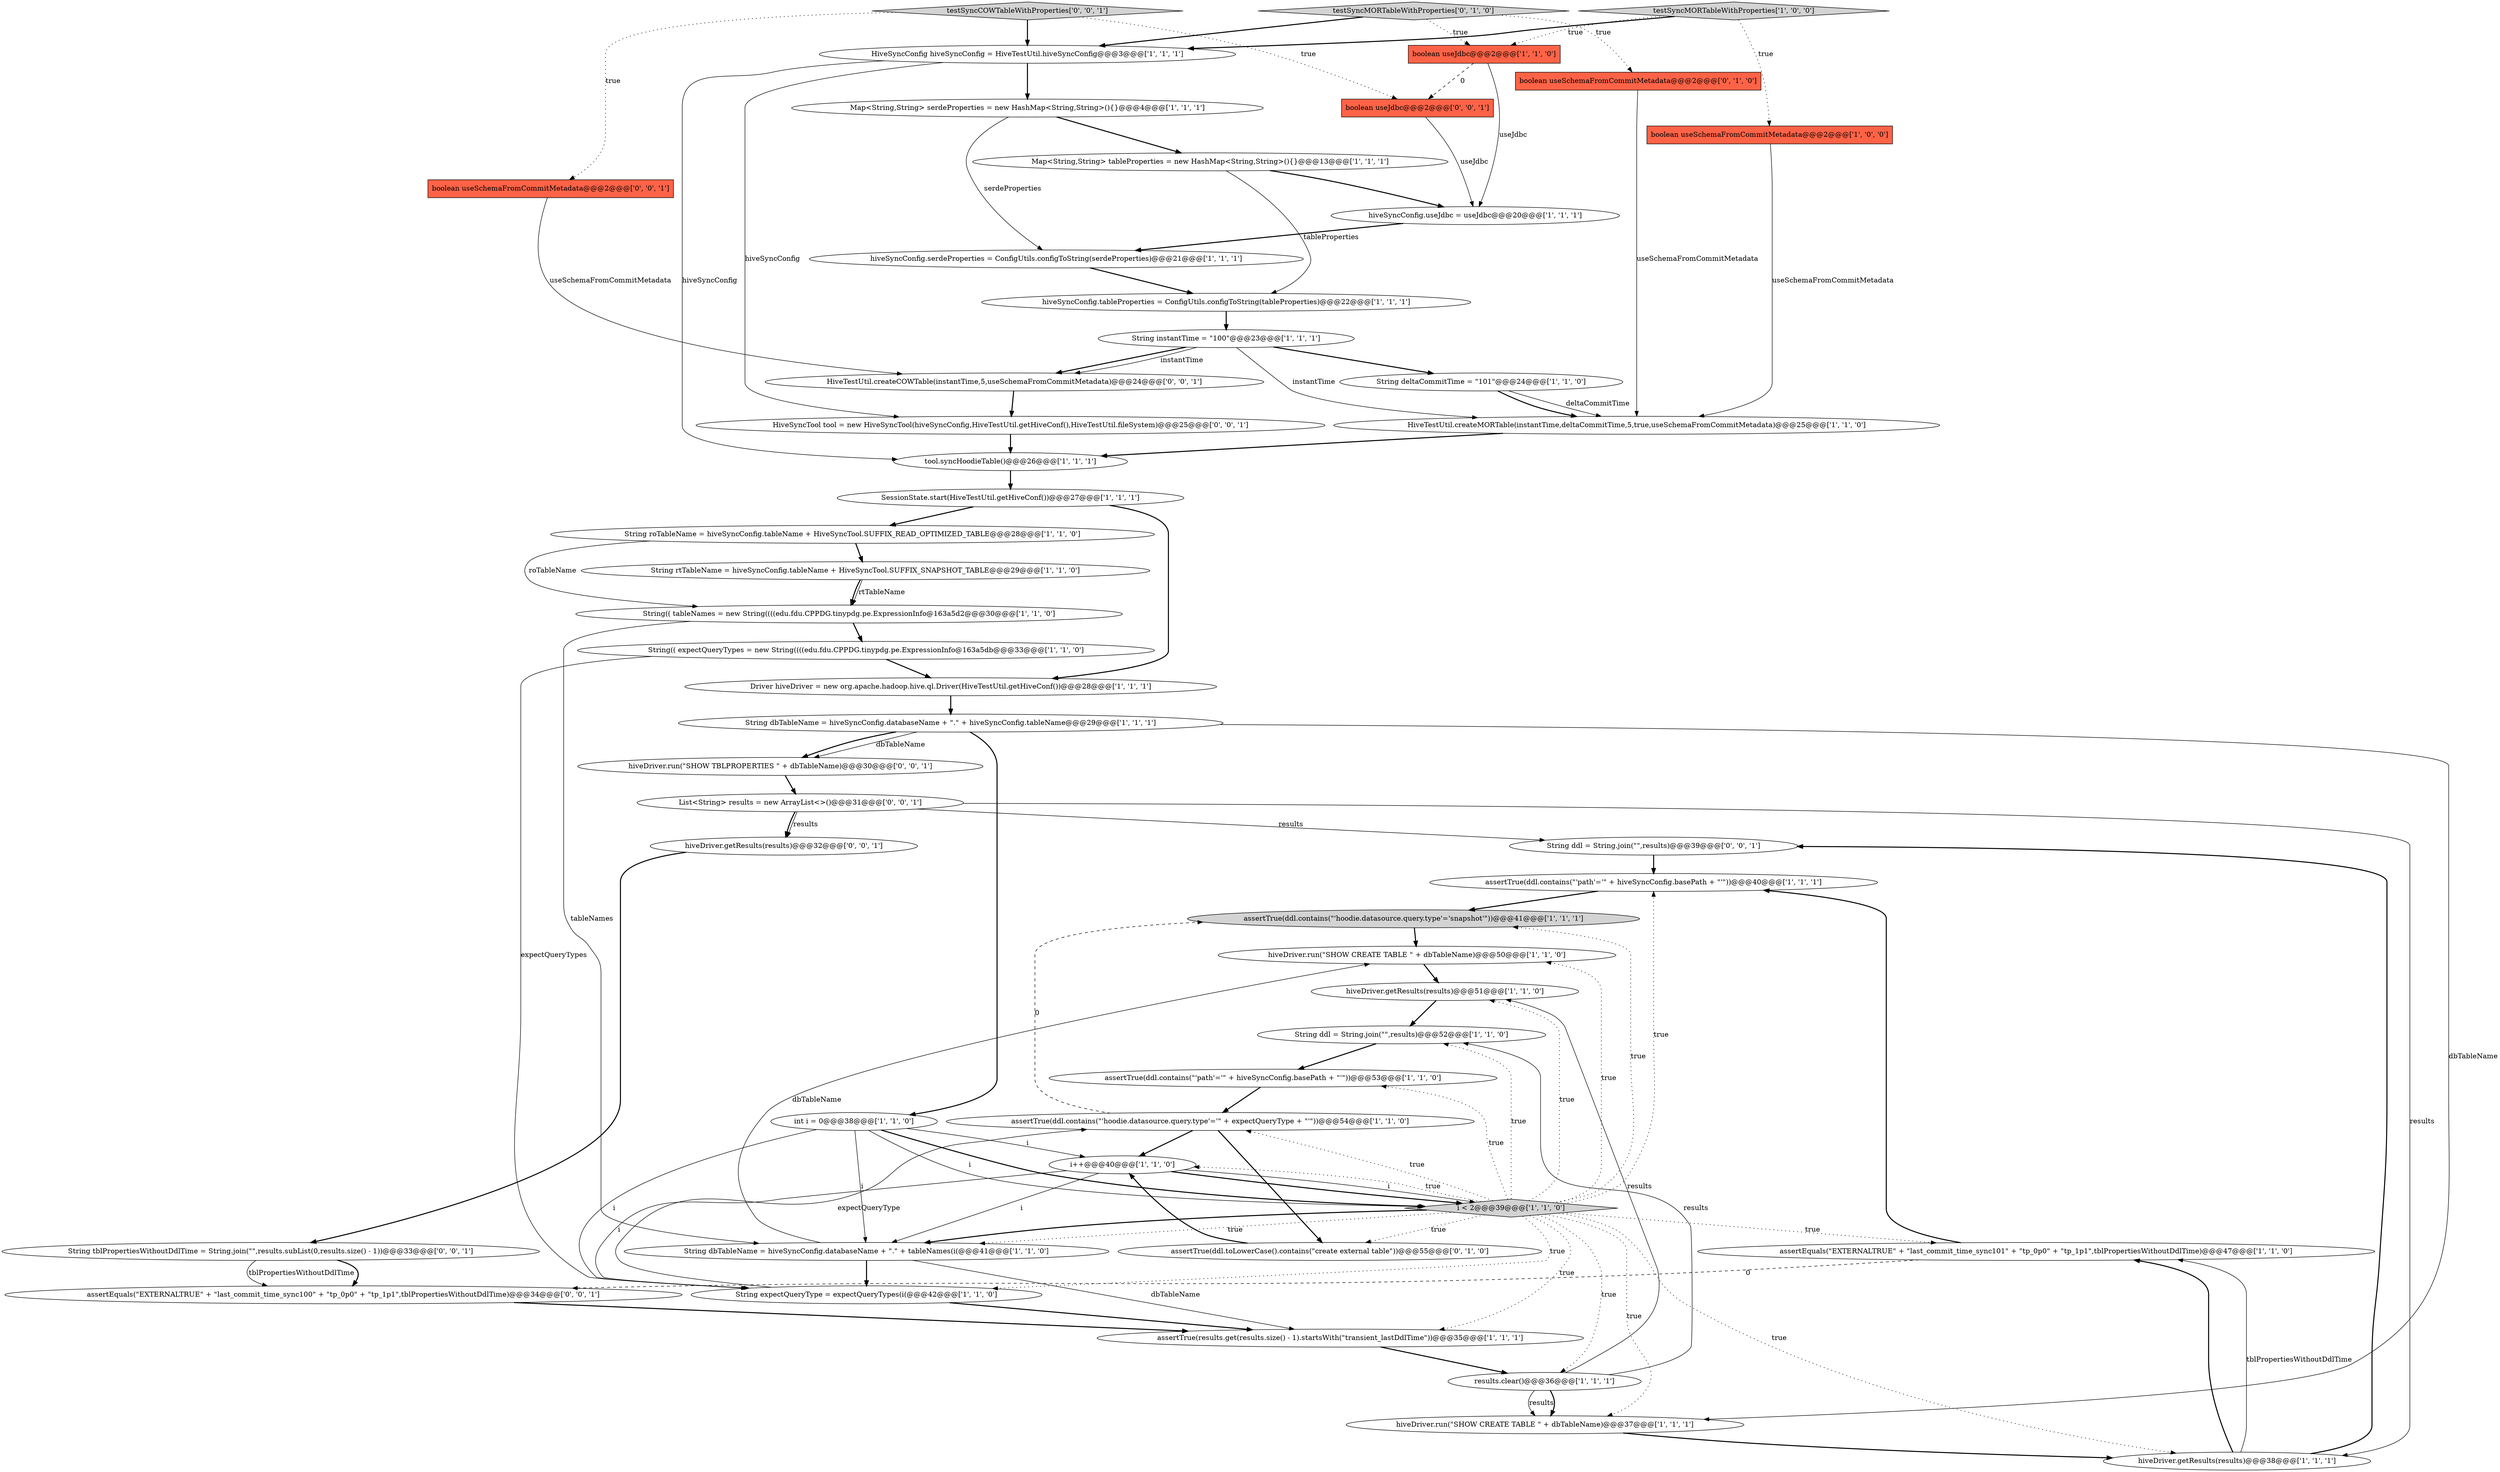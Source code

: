 digraph {
24 [style = filled, label = "Map<String,String> tableProperties = new HashMap<String,String>(){}@@@13@@@['1', '1', '1']", fillcolor = white, shape = ellipse image = "AAA0AAABBB1BBB"];
49 [style = filled, label = "HiveTestUtil.createCOWTable(instantTime,5,useSchemaFromCommitMetadata)@@@24@@@['0', '0', '1']", fillcolor = white, shape = ellipse image = "AAA0AAABBB3BBB"];
30 [style = filled, label = "hiveDriver.run(\"SHOW CREATE TABLE \" + dbTableName)@@@50@@@['1', '1', '0']", fillcolor = white, shape = ellipse image = "AAA0AAABBB1BBB"];
46 [style = filled, label = "HiveSyncTool tool = new HiveSyncTool(hiveSyncConfig,HiveTestUtil.getHiveConf(),HiveTestUtil.fileSystem)@@@25@@@['0', '0', '1']", fillcolor = white, shape = ellipse image = "AAA0AAABBB3BBB"];
14 [style = filled, label = "i < 2@@@39@@@['1', '1', '0']", fillcolor = lightgray, shape = diamond image = "AAA0AAABBB1BBB"];
6 [style = filled, label = "HiveSyncConfig hiveSyncConfig = HiveTestUtil.hiveSyncConfig@@@3@@@['1', '1', '1']", fillcolor = white, shape = ellipse image = "AAA0AAABBB1BBB"];
22 [style = filled, label = "String ddl = String.join(\"\",results)@@@52@@@['1', '1', '0']", fillcolor = white, shape = ellipse image = "AAA0AAABBB1BBB"];
27 [style = filled, label = "assertTrue(ddl.contains(\"'hoodie.datasource.query.type'='snapshot'\"))@@@41@@@['1', '1', '1']", fillcolor = lightgray, shape = ellipse image = "AAA0AAABBB1BBB"];
42 [style = filled, label = "String ddl = String.join(\"\",results)@@@39@@@['0', '0', '1']", fillcolor = white, shape = ellipse image = "AAA0AAABBB3BBB"];
47 [style = filled, label = "assertEquals(\"EXTERNALTRUE\" + \"last_commit_time_sync100\" + \"tp_0p0\" + \"tp_1p1\",tblPropertiesWithoutDdlTime)@@@34@@@['0', '0', '1']", fillcolor = white, shape = ellipse image = "AAA0AAABBB3BBB"];
32 [style = filled, label = "String expectQueryType = expectQueryTypes(i(@@@42@@@['1', '1', '0']", fillcolor = white, shape = ellipse image = "AAA0AAABBB1BBB"];
17 [style = filled, label = "String dbTableName = hiveSyncConfig.databaseName + \".\" + hiveSyncConfig.tableName@@@29@@@['1', '1', '1']", fillcolor = white, shape = ellipse image = "AAA0AAABBB1BBB"];
31 [style = filled, label = "String deltaCommitTime = \"101\"@@@24@@@['1', '1', '0']", fillcolor = white, shape = ellipse image = "AAA0AAABBB1BBB"];
25 [style = filled, label = "results.clear()@@@36@@@['1', '1', '1']", fillcolor = white, shape = ellipse image = "AAA0AAABBB1BBB"];
50 [style = filled, label = "hiveDriver.getResults(results)@@@32@@@['0', '0', '1']", fillcolor = white, shape = ellipse image = "AAA0AAABBB3BBB"];
43 [style = filled, label = "hiveDriver.run(\"SHOW TBLPROPERTIES \" + dbTableName)@@@30@@@['0', '0', '1']", fillcolor = white, shape = ellipse image = "AAA0AAABBB3BBB"];
9 [style = filled, label = "boolean useSchemaFromCommitMetadata@@@2@@@['1', '0', '0']", fillcolor = tomato, shape = box image = "AAA0AAABBB1BBB"];
15 [style = filled, label = "assertTrue(ddl.contains(\"'hoodie.datasource.query.type'='\" + expectQueryType + \"'\"))@@@54@@@['1', '1', '0']", fillcolor = white, shape = ellipse image = "AAA0AAABBB1BBB"];
28 [style = filled, label = "hiveDriver.getResults(results)@@@51@@@['1', '1', '0']", fillcolor = white, shape = ellipse image = "AAA0AAABBB1BBB"];
36 [style = filled, label = "hiveSyncConfig.useJdbc = useJdbc@@@20@@@['1', '1', '1']", fillcolor = white, shape = ellipse image = "AAA0AAABBB1BBB"];
7 [style = filled, label = "Map<String,String> serdeProperties = new HashMap<String,String>(){}@@@4@@@['1', '1', '1']", fillcolor = white, shape = ellipse image = "AAA0AAABBB1BBB"];
26 [style = filled, label = "String(( tableNames = new String((((edu.fdu.CPPDG.tinypdg.pe.ExpressionInfo@163a5d2@@@30@@@['1', '1', '0']", fillcolor = white, shape = ellipse image = "AAA0AAABBB1BBB"];
38 [style = filled, label = "assertTrue(ddl.toLowerCase().contains(\"create external table\"))@@@55@@@['0', '1', '0']", fillcolor = white, shape = ellipse image = "AAA1AAABBB2BBB"];
23 [style = filled, label = "Driver hiveDriver = new org.apache.hadoop.hive.ql.Driver(HiveTestUtil.getHiveConf())@@@28@@@['1', '1', '1']", fillcolor = white, shape = ellipse image = "AAA0AAABBB1BBB"];
35 [style = filled, label = "i++@@@40@@@['1', '1', '0']", fillcolor = white, shape = ellipse image = "AAA0AAABBB1BBB"];
2 [style = filled, label = "hiveDriver.getResults(results)@@@38@@@['1', '1', '1']", fillcolor = white, shape = ellipse image = "AAA0AAABBB1BBB"];
41 [style = filled, label = "List<String> results = new ArrayList<>()@@@31@@@['0', '0', '1']", fillcolor = white, shape = ellipse image = "AAA0AAABBB3BBB"];
39 [style = filled, label = "testSyncMORTableWithProperties['0', '1', '0']", fillcolor = lightgray, shape = diamond image = "AAA0AAABBB2BBB"];
21 [style = filled, label = "hiveSyncConfig.serdeProperties = ConfigUtils.configToString(serdeProperties)@@@21@@@['1', '1', '1']", fillcolor = white, shape = ellipse image = "AAA0AAABBB1BBB"];
33 [style = filled, label = "assertTrue(ddl.contains(\"'path'='\" + hiveSyncConfig.basePath + \"'\"))@@@40@@@['1', '1', '1']", fillcolor = white, shape = ellipse image = "AAA0AAABBB1BBB"];
44 [style = filled, label = "boolean useSchemaFromCommitMetadata@@@2@@@['0', '0', '1']", fillcolor = tomato, shape = box image = "AAA0AAABBB3BBB"];
40 [style = filled, label = "String tblPropertiesWithoutDdlTime = String.join(\"\",results.subList(0,results.size() - 1))@@@33@@@['0', '0', '1']", fillcolor = white, shape = ellipse image = "AAA0AAABBB3BBB"];
8 [style = filled, label = "assertTrue(results.get(results.size() - 1).startsWith(\"transient_lastDdlTime\"))@@@35@@@['1', '1', '1']", fillcolor = white, shape = ellipse image = "AAA0AAABBB1BBB"];
29 [style = filled, label = "String dbTableName = hiveSyncConfig.databaseName + \".\" + tableNames(i(@@@41@@@['1', '1', '0']", fillcolor = white, shape = ellipse image = "AAA0AAABBB1BBB"];
18 [style = filled, label = "String rtTableName = hiveSyncConfig.tableName + HiveSyncTool.SUFFIX_SNAPSHOT_TABLE@@@29@@@['1', '1', '0']", fillcolor = white, shape = ellipse image = "AAA0AAABBB1BBB"];
48 [style = filled, label = "boolean useJdbc@@@2@@@['0', '0', '1']", fillcolor = tomato, shape = box image = "AAA0AAABBB3BBB"];
37 [style = filled, label = "boolean useSchemaFromCommitMetadata@@@2@@@['0', '1', '0']", fillcolor = tomato, shape = box image = "AAA0AAABBB2BBB"];
45 [style = filled, label = "testSyncCOWTableWithProperties['0', '0', '1']", fillcolor = lightgray, shape = diamond image = "AAA0AAABBB3BBB"];
11 [style = filled, label = "hiveDriver.run(\"SHOW CREATE TABLE \" + dbTableName)@@@37@@@['1', '1', '1']", fillcolor = white, shape = ellipse image = "AAA0AAABBB1BBB"];
10 [style = filled, label = "String instantTime = \"100\"@@@23@@@['1', '1', '1']", fillcolor = white, shape = ellipse image = "AAA0AAABBB1BBB"];
13 [style = filled, label = "HiveTestUtil.createMORTable(instantTime,deltaCommitTime,5,true,useSchemaFromCommitMetadata)@@@25@@@['1', '1', '0']", fillcolor = white, shape = ellipse image = "AAA0AAABBB1BBB"];
12 [style = filled, label = "SessionState.start(HiveTestUtil.getHiveConf())@@@27@@@['1', '1', '1']", fillcolor = white, shape = ellipse image = "AAA0AAABBB1BBB"];
3 [style = filled, label = "tool.syncHoodieTable()@@@26@@@['1', '1', '1']", fillcolor = white, shape = ellipse image = "AAA0AAABBB1BBB"];
5 [style = filled, label = "assertEquals(\"EXTERNALTRUE\" + \"last_commit_time_sync101\" + \"tp_0p0\" + \"tp_1p1\",tblPropertiesWithoutDdlTime)@@@47@@@['1', '1', '0']", fillcolor = white, shape = ellipse image = "AAA0AAABBB1BBB"];
20 [style = filled, label = "hiveSyncConfig.tableProperties = ConfigUtils.configToString(tableProperties)@@@22@@@['1', '1', '1']", fillcolor = white, shape = ellipse image = "AAA0AAABBB1BBB"];
0 [style = filled, label = "testSyncMORTableWithProperties['1', '0', '0']", fillcolor = lightgray, shape = diamond image = "AAA0AAABBB1BBB"];
34 [style = filled, label = "boolean useJdbc@@@2@@@['1', '1', '0']", fillcolor = tomato, shape = box image = "AAA0AAABBB1BBB"];
1 [style = filled, label = "assertTrue(ddl.contains(\"'path'='\" + hiveSyncConfig.basePath + \"'\"))@@@53@@@['1', '1', '0']", fillcolor = white, shape = ellipse image = "AAA0AAABBB1BBB"];
16 [style = filled, label = "String roTableName = hiveSyncConfig.tableName + HiveSyncTool.SUFFIX_READ_OPTIMIZED_TABLE@@@28@@@['1', '1', '0']", fillcolor = white, shape = ellipse image = "AAA0AAABBB1BBB"];
19 [style = filled, label = "int i = 0@@@38@@@['1', '1', '0']", fillcolor = white, shape = ellipse image = "AAA0AAABBB1BBB"];
4 [style = filled, label = "String(( expectQueryTypes = new String((((edu.fdu.CPPDG.tinypdg.pe.ExpressionInfo@163a5db@@@33@@@['1', '1', '0']", fillcolor = white, shape = ellipse image = "AAA0AAABBB1BBB"];
6->3 [style = solid, label="hiveSyncConfig"];
7->24 [style = bold, label=""];
20->10 [style = bold, label=""];
14->5 [style = dotted, label="true"];
17->43 [style = solid, label="dbTableName"];
6->46 [style = solid, label="hiveSyncConfig"];
10->49 [style = bold, label=""];
12->23 [style = bold, label=""];
25->22 [style = solid, label="results"];
36->21 [style = bold, label=""];
12->16 [style = bold, label=""];
43->41 [style = bold, label=""];
14->29 [style = bold, label=""];
28->22 [style = bold, label=""];
50->40 [style = bold, label=""];
19->29 [style = solid, label="i"];
29->32 [style = bold, label=""];
14->28 [style = dotted, label="true"];
8->25 [style = bold, label=""];
35->14 [style = solid, label="i"];
27->30 [style = bold, label=""];
38->35 [style = bold, label=""];
4->23 [style = bold, label=""];
5->33 [style = bold, label=""];
16->26 [style = solid, label="roTableName"];
24->20 [style = solid, label="tableProperties"];
41->42 [style = solid, label="results"];
2->42 [style = bold, label=""];
48->36 [style = solid, label="useJdbc"];
33->27 [style = bold, label=""];
40->47 [style = bold, label=""];
39->34 [style = dotted, label="true"];
31->13 [style = solid, label="deltaCommitTime"];
34->36 [style = solid, label="useJdbc"];
37->13 [style = solid, label="useSchemaFromCommitMetadata"];
15->38 [style = bold, label=""];
7->21 [style = solid, label="serdeProperties"];
14->35 [style = dotted, label="true"];
26->4 [style = bold, label=""];
14->32 [style = dotted, label="true"];
4->32 [style = solid, label="expectQueryTypes"];
45->6 [style = bold, label=""];
21->20 [style = bold, label=""];
0->9 [style = dotted, label="true"];
47->8 [style = bold, label=""];
26->29 [style = solid, label="tableNames"];
34->48 [style = dashed, label="0"];
1->15 [style = bold, label=""];
14->2 [style = dotted, label="true"];
0->34 [style = dotted, label="true"];
30->28 [style = bold, label=""];
14->22 [style = dotted, label="true"];
41->2 [style = solid, label="results"];
19->14 [style = bold, label=""];
29->8 [style = solid, label="dbTableName"];
10->49 [style = solid, label="instantTime"];
22->1 [style = bold, label=""];
9->13 [style = solid, label="useSchemaFromCommitMetadata"];
14->30 [style = dotted, label="true"];
42->33 [style = bold, label=""];
0->6 [style = bold, label=""];
25->11 [style = solid, label="results"];
39->6 [style = bold, label=""];
14->33 [style = dotted, label="true"];
14->1 [style = dotted, label="true"];
44->49 [style = solid, label="useSchemaFromCommitMetadata"];
17->19 [style = bold, label=""];
18->26 [style = bold, label=""];
11->2 [style = bold, label=""];
14->38 [style = dotted, label="true"];
40->47 [style = solid, label="tblPropertiesWithoutDdlTime"];
19->32 [style = solid, label="i"];
14->25 [style = dotted, label="true"];
15->35 [style = bold, label=""];
3->12 [style = bold, label=""];
32->8 [style = bold, label=""];
5->47 [style = dashed, label="0"];
18->26 [style = solid, label="rtTableName"];
13->3 [style = bold, label=""];
31->13 [style = bold, label=""];
46->3 [style = bold, label=""];
23->17 [style = bold, label=""];
15->27 [style = dashed, label="0"];
41->50 [style = solid, label="results"];
10->13 [style = solid, label="instantTime"];
24->36 [style = bold, label=""];
16->18 [style = bold, label=""];
2->5 [style = bold, label=""];
17->43 [style = bold, label=""];
35->32 [style = solid, label="i"];
19->35 [style = solid, label="i"];
14->27 [style = dotted, label="true"];
14->8 [style = dotted, label="true"];
41->50 [style = bold, label=""];
10->31 [style = bold, label=""];
45->48 [style = dotted, label="true"];
25->11 [style = bold, label=""];
25->28 [style = solid, label="results"];
32->15 [style = solid, label="expectQueryType"];
14->15 [style = dotted, label="true"];
29->30 [style = solid, label="dbTableName"];
2->5 [style = solid, label="tblPropertiesWithoutDdlTime"];
14->29 [style = dotted, label="true"];
19->14 [style = solid, label="i"];
39->37 [style = dotted, label="true"];
49->46 [style = bold, label=""];
35->29 [style = solid, label="i"];
14->11 [style = dotted, label="true"];
6->7 [style = bold, label=""];
45->44 [style = dotted, label="true"];
35->14 [style = bold, label=""];
17->11 [style = solid, label="dbTableName"];
}
